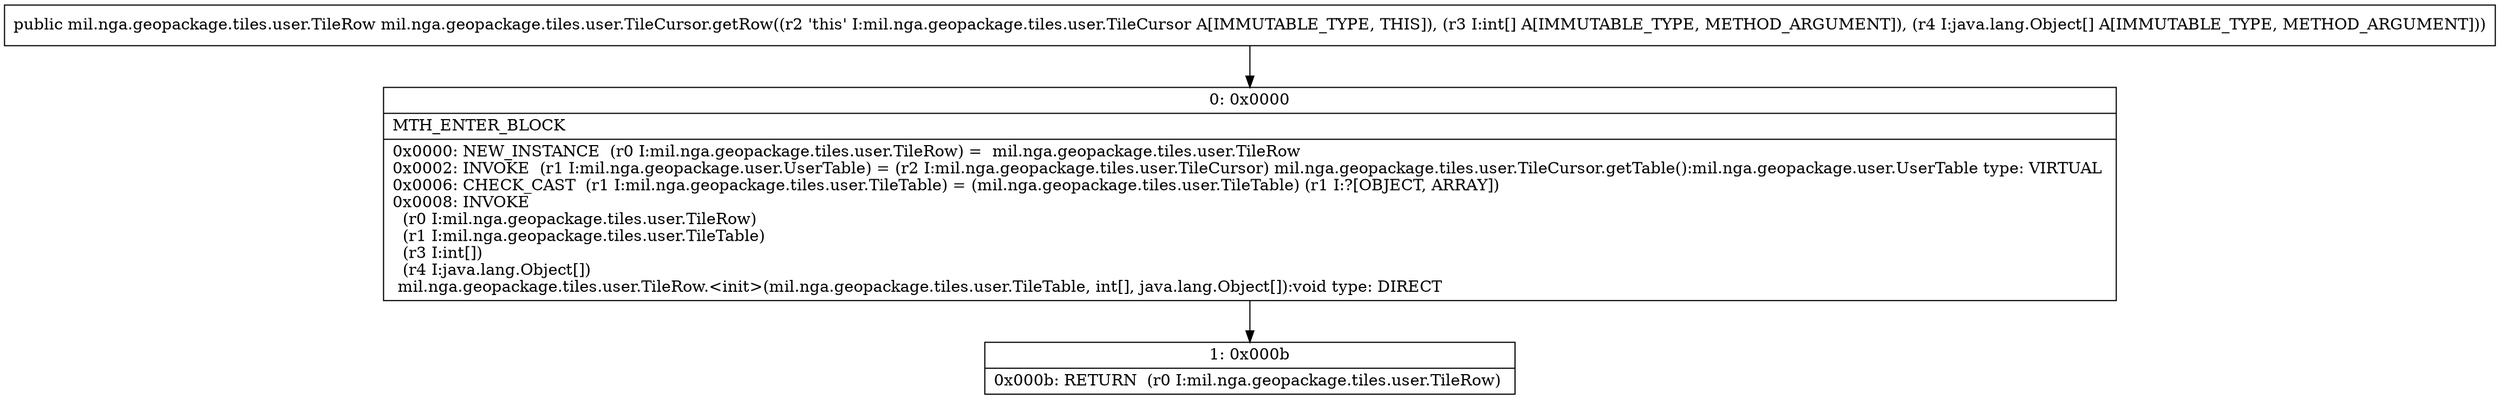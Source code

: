 digraph "CFG formil.nga.geopackage.tiles.user.TileCursor.getRow([I[Ljava\/lang\/Object;)Lmil\/nga\/geopackage\/tiles\/user\/TileRow;" {
Node_0 [shape=record,label="{0\:\ 0x0000|MTH_ENTER_BLOCK\l|0x0000: NEW_INSTANCE  (r0 I:mil.nga.geopackage.tiles.user.TileRow) =  mil.nga.geopackage.tiles.user.TileRow \l0x0002: INVOKE  (r1 I:mil.nga.geopackage.user.UserTable) = (r2 I:mil.nga.geopackage.tiles.user.TileCursor) mil.nga.geopackage.tiles.user.TileCursor.getTable():mil.nga.geopackage.user.UserTable type: VIRTUAL \l0x0006: CHECK_CAST  (r1 I:mil.nga.geopackage.tiles.user.TileTable) = (mil.nga.geopackage.tiles.user.TileTable) (r1 I:?[OBJECT, ARRAY]) \l0x0008: INVOKE  \l  (r0 I:mil.nga.geopackage.tiles.user.TileRow)\l  (r1 I:mil.nga.geopackage.tiles.user.TileTable)\l  (r3 I:int[])\l  (r4 I:java.lang.Object[])\l mil.nga.geopackage.tiles.user.TileRow.\<init\>(mil.nga.geopackage.tiles.user.TileTable, int[], java.lang.Object[]):void type: DIRECT \l}"];
Node_1 [shape=record,label="{1\:\ 0x000b|0x000b: RETURN  (r0 I:mil.nga.geopackage.tiles.user.TileRow) \l}"];
MethodNode[shape=record,label="{public mil.nga.geopackage.tiles.user.TileRow mil.nga.geopackage.tiles.user.TileCursor.getRow((r2 'this' I:mil.nga.geopackage.tiles.user.TileCursor A[IMMUTABLE_TYPE, THIS]), (r3 I:int[] A[IMMUTABLE_TYPE, METHOD_ARGUMENT]), (r4 I:java.lang.Object[] A[IMMUTABLE_TYPE, METHOD_ARGUMENT])) }"];
MethodNode -> Node_0;
Node_0 -> Node_1;
}

